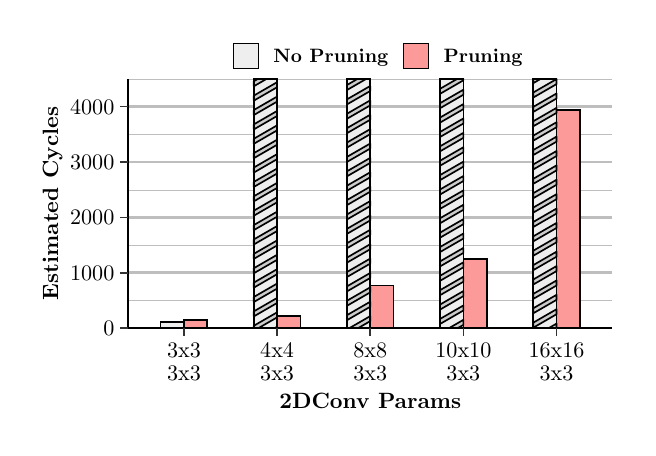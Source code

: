 % Created by tikzDevice version 0.12.4 on 2023-04-17 23:25:13
% !TEX encoding = UTF-8 Unicode
\begin{tikzpicture}[x=1pt,y=1pt]
\definecolor{fillColor}{RGB}{255,255,255}
\path[use as bounding box,fill=fillColor,fill opacity=0.00] (0,0) rectangle (216.81,144.54);
\begin{scope}
\path[clip] (  0.00,  0.00) rectangle (216.81,144.54);
\definecolor{drawColor}{RGB}{255,255,255}
\definecolor{fillColor}{RGB}{255,255,255}

\path[draw=drawColor,line width= 0.6pt,line join=round,line cap=round,fill=fillColor] (  0.00,  0.00) rectangle (216.81,144.54);
\end{scope}
\begin{scope}
\path[clip] ( 36.27, 35.98) rectangle (211.31,126.01);
\definecolor{fillColor}{RGB}{255,255,255}

\path[fill=fillColor] ( 36.27, 35.98) rectangle (211.31,126.01);
\definecolor{drawColor}{RGB}{190,190,190}

\path[draw=drawColor,line width= 0.1pt,line join=round] ( 36.27, 45.98) --
	(211.31, 45.98);

\path[draw=drawColor,line width= 0.1pt,line join=round] ( 36.27, 65.99) --
	(211.31, 65.99);

\path[draw=drawColor,line width= 0.1pt,line join=round] ( 36.27, 86.00) --
	(211.31, 86.00);

\path[draw=drawColor,line width= 0.1pt,line join=round] ( 36.27,106.00) --
	(211.31,106.00);

\path[draw=drawColor,line width= 0.1pt,line join=round] ( 36.27,126.01) --
	(211.31,126.01);

\path[draw=drawColor,line width= 1.0pt,line join=round] ( 36.27, 35.98) --
	(211.31, 35.98);

\path[draw=drawColor,line width= 1.0pt,line join=round] ( 36.27, 55.99) --
	(211.31, 55.99);

\path[draw=drawColor,line width= 1.0pt,line join=round] ( 36.27, 75.99) --
	(211.31, 75.99);

\path[draw=drawColor,line width= 1.0pt,line join=round] ( 36.27, 96.00) --
	(211.31, 96.00);

\path[draw=drawColor,line width= 1.0pt,line join=round] ( 36.27,116.00) --
	(211.31,116.00);
\definecolor{fillColor}{RGB}{238,238,238}

\path[fill=fillColor] ( 48.05, 35.98) rectangle ( 56.47, 38.08);
\definecolor{fillColor}{RGB}{251,154,153}

\path[fill=fillColor] ( 56.47, 35.98) rectangle ( 64.88, 38.84);
\definecolor{fillColor}{RGB}{238,238,238}

\path[fill=fillColor] ( 81.71, 35.98) rectangle ( 90.13,126.01);
\definecolor{fillColor}{RGB}{251,154,153}

\path[fill=fillColor] ( 90.13, 35.98) rectangle ( 98.55, 40.28);
\definecolor{fillColor}{RGB}{238,238,238}

\path[fill=fillColor] (115.38, 35.98) rectangle (123.79,126.01);
\definecolor{fillColor}{RGB}{251,154,153}

\path[fill=fillColor] (123.79, 35.98) rectangle (132.21, 51.37);
\definecolor{fillColor}{RGB}{238,238,238}

\path[fill=fillColor] (149.04, 35.98) rectangle (157.45,126.01);
\definecolor{fillColor}{RGB}{251,154,153}

\path[fill=fillColor] (157.45, 35.98) rectangle (165.87, 60.97);
\definecolor{fillColor}{RGB}{238,238,238}

\path[fill=fillColor] (182.70, 35.98) rectangle (191.11,126.01);
\definecolor{fillColor}{RGB}{251,154,153}

\path[fill=fillColor] (191.11, 35.98) rectangle (199.53,114.80);
\definecolor{drawColor}{RGB}{0,0,0}
\definecolor{fillColor}{gray}{0.80}

\path[draw=drawColor,line width= 0.6pt,line join=round,line cap=rect,fill=fillColor] ( 90.13, 36.48) --
	( 90.13, 35.98) --
	( 89.26, 35.98) --
	( 90.13, 36.48) --
	cycle;

\path[draw=drawColor,line width= 0.6pt,line join=round,line cap=rect,fill=fillColor] ( 90.13, 41.68) --
	( 90.13, 39.86) --
	( 83.41, 35.98) --
	( 81.71, 35.98) --
	( 81.71, 36.82) --
	( 90.13, 41.68) --
	cycle;

\path[draw=drawColor,line width= 0.6pt,line join=round,line cap=rect,fill=fillColor] ( 90.13, 46.88) --
	( 90.13, 45.06) --
	( 81.71, 40.20) --
	( 81.71, 42.02) --
	( 90.13, 46.88) --
	cycle;

\path[draw=drawColor,line width= 0.6pt,line join=round,line cap=rect,fill=fillColor] ( 90.13, 52.07) --
	( 90.13, 50.25) --
	( 81.71, 45.40) --
	( 81.71, 47.22) --
	( 90.13, 52.07) --
	cycle;

\path[draw=drawColor,line width= 0.6pt,line join=round,line cap=rect,fill=fillColor] ( 90.13, 57.27) --
	( 90.13, 55.45) --
	( 81.71, 50.59) --
	( 81.71, 52.41) --
	( 90.13, 57.27) --
	cycle;

\path[draw=drawColor,line width= 0.6pt,line join=round,line cap=rect,fill=fillColor] ( 90.13, 62.47) --
	( 90.13, 60.65) --
	( 81.71, 55.79) --
	( 81.71, 57.61) --
	( 90.13, 62.47) --
	cycle;

\path[draw=drawColor,line width= 0.6pt,line join=round,line cap=rect,fill=fillColor] ( 90.13, 67.67) --
	( 90.13, 65.85) --
	( 81.71, 60.99) --
	( 81.71, 62.81) --
	( 90.13, 67.67) --
	cycle;

\path[draw=drawColor,line width= 0.6pt,line join=round,line cap=rect,fill=fillColor] ( 90.13, 72.86) --
	( 90.13, 71.05) --
	( 81.71, 66.19) --
	( 81.71, 68.01) --
	( 90.13, 72.86) --
	cycle;

\path[draw=drawColor,line width= 0.6pt,line join=round,line cap=rect,fill=fillColor] ( 90.13, 78.06) --
	( 90.13, 76.24) --
	( 81.71, 71.38) --
	( 81.71, 73.20) --
	( 90.13, 78.06) --
	cycle;

\path[draw=drawColor,line width= 0.6pt,line join=round,line cap=rect,fill=fillColor] ( 90.13, 83.26) --
	( 90.13, 81.44) --
	( 81.71, 76.58) --
	( 81.71, 78.40) --
	( 90.13, 83.26) --
	cycle;

\path[draw=drawColor,line width= 0.6pt,line join=round,line cap=rect,fill=fillColor] ( 90.13, 88.46) --
	( 90.13, 86.64) --
	( 81.71, 81.78) --
	( 81.71, 83.60) --
	( 90.13, 88.46) --
	cycle;

\path[draw=drawColor,line width= 0.6pt,line join=round,line cap=rect,fill=fillColor] ( 90.13, 93.65) --
	( 90.13, 91.84) --
	( 81.71, 86.98) --
	( 81.71, 88.80) --
	( 90.13, 93.65) --
	cycle;

\path[draw=drawColor,line width= 0.6pt,line join=round,line cap=rect,fill=fillColor] ( 90.13, 98.85) --
	( 90.13, 97.03) --
	( 81.71, 92.17) --
	( 81.71, 93.99) --
	( 90.13, 98.85) --
	cycle;

\path[draw=drawColor,line width= 0.6pt,line join=round,line cap=rect,fill=fillColor] ( 90.13,104.05) --
	( 90.13,102.23) --
	( 81.71, 97.37) --
	( 81.71, 99.19) --
	( 90.13,104.05) --
	cycle;

\path[draw=drawColor,line width= 0.6pt,line join=round,line cap=rect,fill=fillColor] ( 90.13,109.25) --
	( 90.13,107.43) --
	( 81.71,102.57) --
	( 81.71,104.39) --
	( 90.13,109.25) --
	cycle;

\path[draw=drawColor,line width= 0.6pt,line join=round,line cap=rect,fill=fillColor] ( 90.13,114.45) --
	( 90.13,112.63) --
	( 81.71,107.77) --
	( 81.71,109.59) --
	( 90.13,114.45) --
	cycle;

\path[draw=drawColor,line width= 0.6pt,line join=round,line cap=rect,fill=fillColor] ( 90.13,119.64) --
	( 90.13,117.82) --
	( 81.71,112.96) --
	( 81.71,114.78) --
	( 90.13,119.64) --
	cycle;

\path[draw=drawColor,line width= 0.6pt,line join=round,line cap=rect,fill=fillColor] ( 90.13,124.84) --
	( 90.13,123.02) --
	( 81.71,118.16) --
	( 81.71,119.98) --
	( 90.13,124.84) --
	cycle;

\path[draw=drawColor,line width= 0.6pt,line join=round,line cap=rect,fill=fillColor] ( 83.15,126.01) --
	( 86.30,126.01) --
	( 81.71,123.36) --
	( 81.71,125.18) --
	( 83.15,126.01) --
	cycle;

\path[draw=drawColor,line width= 0.6pt,line join=round,line cap=rect,fill=fillColor] (123.79, 40.32) --
	(123.79, 38.50) --
	(119.42, 35.98) --
	(116.27, 35.98) --
	(123.79, 40.32) --
	cycle;

\path[draw=drawColor,line width= 0.6pt,line join=round,line cap=rect,fill=fillColor] (123.79, 45.52) --
	(123.79, 43.70) --
	(115.38, 38.84) --
	(115.38, 40.66) --
	(123.79, 45.52) --
	cycle;

\path[draw=drawColor,line width= 0.6pt,line join=round,line cap=rect,fill=fillColor] (123.79, 50.72) --
	(123.79, 48.90) --
	(115.38, 44.04) --
	(115.38, 45.86) --
	(123.79, 50.72) --
	cycle;

\path[draw=drawColor,line width= 0.6pt,line join=round,line cap=rect,fill=fillColor] (123.79, 55.92) --
	(123.79, 54.10) --
	(115.38, 49.24) --
	(115.38, 51.06) --
	(123.79, 55.92) --
	cycle;

\path[draw=drawColor,line width= 0.6pt,line join=round,line cap=rect,fill=fillColor] (123.79, 61.11) --
	(123.79, 59.29) --
	(115.38, 54.44) --
	(115.38, 56.25) --
	(123.79, 61.11) --
	cycle;

\path[draw=drawColor,line width= 0.6pt,line join=round,line cap=rect,fill=fillColor] (123.79, 66.31) --
	(123.79, 64.49) --
	(115.38, 59.63) --
	(115.38, 61.45) --
	(123.79, 66.31) --
	cycle;

\path[draw=drawColor,line width= 0.6pt,line join=round,line cap=rect,fill=fillColor] (123.79, 71.51) --
	(123.79, 69.69) --
	(115.38, 64.83) --
	(115.38, 66.65) --
	(123.79, 71.51) --
	cycle;

\path[draw=drawColor,line width= 0.6pt,line join=round,line cap=rect,fill=fillColor] (123.79, 76.71) --
	(123.79, 74.89) --
	(115.38, 70.03) --
	(115.38, 71.85) --
	(123.79, 76.71) --
	cycle;

\path[draw=drawColor,line width= 0.6pt,line join=round,line cap=rect,fill=fillColor] (123.79, 81.90) --
	(123.79, 80.08) --
	(115.38, 75.23) --
	(115.38, 77.04) --
	(123.79, 81.90) --
	cycle;

\path[draw=drawColor,line width= 0.6pt,line join=round,line cap=rect,fill=fillColor] (123.79, 87.10) --
	(123.79, 85.28) --
	(115.38, 80.42) --
	(115.38, 82.24) --
	(123.79, 87.10) --
	cycle;

\path[draw=drawColor,line width= 0.6pt,line join=round,line cap=rect,fill=fillColor] (123.79, 92.30) --
	(123.79, 90.48) --
	(115.38, 85.62) --
	(115.38, 87.44) --
	(123.79, 92.30) --
	cycle;

\path[draw=drawColor,line width= 0.6pt,line join=round,line cap=rect,fill=fillColor] (123.79, 97.50) --
	(123.79, 95.68) --
	(115.38, 90.82) --
	(115.38, 92.64) --
	(123.79, 97.50) --
	cycle;

\path[draw=drawColor,line width= 0.6pt,line join=round,line cap=rect,fill=fillColor] (123.79,102.69) --
	(123.79,100.87) --
	(115.38, 96.02) --
	(115.38, 97.84) --
	(123.79,102.69) --
	cycle;

\path[draw=drawColor,line width= 0.6pt,line join=round,line cap=rect,fill=fillColor] (123.79,107.89) --
	(123.79,106.07) --
	(115.38,101.21) --
	(115.38,103.03) --
	(123.79,107.89) --
	cycle;

\path[draw=drawColor,line width= 0.6pt,line join=round,line cap=rect,fill=fillColor] (123.79,113.09) --
	(123.79,111.27) --
	(115.38,106.41) --
	(115.38,108.23) --
	(123.79,113.09) --
	cycle;

\path[draw=drawColor,line width= 0.6pt,line join=round,line cap=rect,fill=fillColor] (123.79,118.29) --
	(123.79,116.47) --
	(115.38,111.61) --
	(115.38,113.43) --
	(123.79,118.29) --
	cycle;

\path[draw=drawColor,line width= 0.6pt,line join=round,line cap=rect,fill=fillColor] (123.79,123.48) --
	(123.79,121.66) --
	(115.38,116.81) --
	(115.38,118.63) --
	(123.79,123.48) --
	cycle;

\path[draw=drawColor,line width= 0.6pt,line join=round,line cap=rect,fill=fillColor] (119.16,126.01) --
	(122.31,126.01) --
	(115.38,122.00) --
	(115.38,123.82) --
	(119.16,126.01) --
	cycle;

\path[draw=drawColor,line width= 0.6pt,line join=round,line cap=rect,fill=fillColor] (157.45, 38.97) --
	(157.45, 37.15) --
	(155.43, 35.98) --
	(152.28, 35.98) --
	(157.45, 38.97) --
	cycle;

\path[draw=drawColor,line width= 0.6pt,line join=round,line cap=rect,fill=fillColor] (157.45, 44.16) --
	(157.45, 42.34) --
	(149.04, 37.49) --
	(149.04, 39.31) --
	(157.45, 44.16) --
	cycle;

\path[draw=drawColor,line width= 0.6pt,line join=round,line cap=rect,fill=fillColor] (157.45, 49.36) --
	(157.45, 47.54) --
	(149.04, 42.68) --
	(149.04, 44.50) --
	(157.45, 49.36) --
	cycle;

\path[draw=drawColor,line width= 0.6pt,line join=round,line cap=rect,fill=fillColor] (157.45, 54.56) --
	(157.45, 52.74) --
	(149.04, 47.88) --
	(149.04, 49.70) --
	(157.45, 54.56) --
	cycle;

\path[draw=drawColor,line width= 0.6pt,line join=round,line cap=rect,fill=fillColor] (157.45, 59.76) --
	(157.45, 57.94) --
	(149.04, 53.08) --
	(149.04, 54.90) --
	(157.45, 59.76) --
	cycle;

\path[draw=drawColor,line width= 0.6pt,line join=round,line cap=rect,fill=fillColor] (157.45, 64.95) --
	(157.45, 63.14) --
	(149.04, 58.28) --
	(149.04, 60.10) --
	(157.45, 64.95) --
	cycle;

\path[draw=drawColor,line width= 0.6pt,line join=round,line cap=rect,fill=fillColor] (157.45, 70.15) --
	(157.45, 68.33) --
	(149.04, 63.47) --
	(149.04, 65.29) --
	(157.45, 70.15) --
	cycle;

\path[draw=drawColor,line width= 0.6pt,line join=round,line cap=rect,fill=fillColor] (157.45, 75.35) --
	(157.45, 73.53) --
	(149.04, 68.67) --
	(149.04, 70.49) --
	(157.45, 75.35) --
	cycle;

\path[draw=drawColor,line width= 0.6pt,line join=round,line cap=rect,fill=fillColor] (157.45, 80.55) --
	(157.45, 78.73) --
	(149.04, 73.87) --
	(149.04, 75.69) --
	(157.45, 80.55) --
	cycle;

\path[draw=drawColor,line width= 0.6pt,line join=round,line cap=rect,fill=fillColor] (157.45, 85.74) --
	(157.45, 83.93) --
	(149.04, 79.07) --
	(149.04, 80.89) --
	(157.45, 85.74) --
	cycle;

\path[draw=drawColor,line width= 0.6pt,line join=round,line cap=rect,fill=fillColor] (157.45, 90.94) --
	(157.45, 89.12) --
	(149.04, 84.26) --
	(149.04, 86.08) --
	(157.45, 90.94) --
	cycle;

\path[draw=drawColor,line width= 0.6pt,line join=round,line cap=rect,fill=fillColor] (157.45, 96.14) --
	(157.45, 94.32) --
	(149.04, 89.46) --
	(149.04, 91.28) --
	(157.45, 96.14) --
	cycle;

\path[draw=drawColor,line width= 0.6pt,line join=round,line cap=rect,fill=fillColor] (157.45,101.34) --
	(157.45, 99.52) --
	(149.04, 94.66) --
	(149.04, 96.48) --
	(157.45,101.34) --
	cycle;

\path[draw=drawColor,line width= 0.6pt,line join=round,line cap=rect,fill=fillColor] (157.45,106.54) --
	(157.45,104.72) --
	(149.04, 99.86) --
	(149.04,101.68) --
	(157.45,106.54) --
	cycle;

\path[draw=drawColor,line width= 0.6pt,line join=round,line cap=rect,fill=fillColor] (157.45,111.73) --
	(157.45,109.91) --
	(149.04,105.05) --
	(149.04,106.87) --
	(157.45,111.73) --
	cycle;

\path[draw=drawColor,line width= 0.6pt,line join=round,line cap=rect,fill=fillColor] (157.45,116.93) --
	(157.45,115.11) --
	(149.04,110.25) --
	(149.04,112.07) --
	(157.45,116.93) --
	cycle;

\path[draw=drawColor,line width= 0.6pt,line join=round,line cap=rect,fill=fillColor] (157.45,122.13) --
	(157.45,120.31) --
	(149.04,115.45) --
	(149.04,117.27) --
	(157.45,122.13) --
	cycle;

\path[draw=drawColor,line width= 0.6pt,line join=round,line cap=rect,fill=fillColor] (155.17,126.01) --
	(157.45,126.01) --
	(157.45,125.51) --
	(149.04,120.65) --
	(149.04,122.47) --
	(155.17,126.01) --
	cycle;

\path[draw=drawColor,line width= 0.6pt,line join=round,line cap=rect,fill=fillColor] (149.04,125.85) --
	(149.04,126.01) --
	(149.32,126.01) --
	(149.04,125.85) --
	cycle;

\path[draw=drawColor,line width= 0.6pt,line join=round,line cap=rect,fill=fillColor] (191.11, 37.61) --
	(191.11, 35.98) --
	(188.29, 35.98) --
	(191.11, 37.61) --
	cycle;

\path[draw=drawColor,line width= 0.6pt,line join=round,line cap=rect,fill=fillColor] (191.11, 42.81) --
	(191.11, 40.99) --
	(182.70, 36.13) --
	(182.70, 37.95) --
	(191.11, 42.81) --
	cycle;

\path[draw=drawColor,line width= 0.6pt,line join=round,line cap=rect,fill=fillColor] (191.11, 48.01) --
	(191.11, 46.19) --
	(182.70, 41.33) --
	(182.70, 43.15) --
	(191.11, 48.01) --
	cycle;

\path[draw=drawColor,line width= 0.6pt,line join=round,line cap=rect,fill=fillColor] (191.11, 53.20) --
	(191.11, 51.38) --
	(182.70, 46.53) --
	(182.70, 48.34) --
	(191.11, 53.20) --
	cycle;

\path[draw=drawColor,line width= 0.6pt,line join=round,line cap=rect,fill=fillColor] (191.11, 58.40) --
	(191.11, 56.58) --
	(182.70, 51.72) --
	(182.70, 53.54) --
	(191.11, 58.40) --
	cycle;

\path[draw=drawColor,line width= 0.6pt,line join=round,line cap=rect,fill=fillColor] (191.11, 63.60) --
	(191.11, 61.78) --
	(182.70, 56.92) --
	(182.70, 58.74) --
	(191.11, 63.60) --
	cycle;

\path[draw=drawColor,line width= 0.6pt,line join=round,line cap=rect,fill=fillColor] (191.11, 68.80) --
	(191.11, 66.98) --
	(182.70, 62.12) --
	(182.70, 63.94) --
	(191.11, 68.80) --
	cycle;

\path[draw=drawColor,line width= 0.6pt,line join=round,line cap=rect,fill=fillColor] (191.11, 73.99) --
	(191.11, 72.17) --
	(182.70, 67.32) --
	(182.70, 69.13) --
	(191.11, 73.99) --
	cycle;

\path[draw=drawColor,line width= 0.6pt,line join=round,line cap=rect,fill=fillColor] (191.11, 79.19) --
	(191.11, 77.37) --
	(182.70, 72.51) --
	(182.70, 74.33) --
	(191.11, 79.19) --
	cycle;

\path[draw=drawColor,line width= 0.6pt,line join=round,line cap=rect,fill=fillColor] (191.11, 84.39) --
	(191.11, 82.57) --
	(182.70, 77.71) --
	(182.70, 79.53) --
	(191.11, 84.39) --
	cycle;

\path[draw=drawColor,line width= 0.6pt,line join=round,line cap=rect,fill=fillColor] (191.11, 89.59) --
	(191.11, 87.77) --
	(182.70, 82.91) --
	(182.70, 84.73) --
	(191.11, 89.59) --
	cycle;

\path[draw=drawColor,line width= 0.6pt,line join=round,line cap=rect,fill=fillColor] (191.11, 94.78) --
	(191.11, 92.96) --
	(182.70, 88.11) --
	(182.70, 89.93) --
	(191.11, 94.78) --
	cycle;

\path[draw=drawColor,line width= 0.6pt,line join=round,line cap=rect,fill=fillColor] (191.11, 99.98) --
	(191.11, 98.16) --
	(182.70, 93.30) --
	(182.70, 95.12) --
	(191.11, 99.98) --
	cycle;

\path[draw=drawColor,line width= 0.6pt,line join=round,line cap=rect,fill=fillColor] (191.11,105.18) --
	(191.11,103.36) --
	(182.70, 98.50) --
	(182.70,100.32) --
	(191.11,105.18) --
	cycle;

\path[draw=drawColor,line width= 0.6pt,line join=round,line cap=rect,fill=fillColor] (191.11,110.38) --
	(191.11,108.56) --
	(182.70,103.70) --
	(182.70,105.52) --
	(191.11,110.38) --
	cycle;

\path[draw=drawColor,line width= 0.6pt,line join=round,line cap=rect,fill=fillColor] (191.11,115.57) --
	(191.11,113.75) --
	(182.70,108.90) --
	(182.70,110.72) --
	(191.11,115.57) --
	cycle;

\path[draw=drawColor,line width= 0.6pt,line join=round,line cap=rect,fill=fillColor] (191.11,120.77) --
	(191.11,118.95) --
	(182.70,114.09) --
	(182.70,115.91) --
	(191.11,120.77) --
	cycle;

\path[draw=drawColor,line width= 0.6pt,line join=round,line cap=rect,fill=fillColor] (191.11,125.97) --
	(191.11,124.15) --
	(182.70,119.29) --
	(182.70,121.11) --
	(191.11,125.97) --
	cycle;

\path[draw=drawColor,line width= 0.6pt,line join=round,line cap=rect,fill=fillColor] (182.70,124.49) --
	(182.70,126.01) --
	(185.33,126.01) --
	(182.70,124.49) --
	cycle;

\path[draw=drawColor,line width= 0.6pt,line cap=rect] ( 48.05, 35.98) rectangle ( 56.47, 38.08);

\path[draw=drawColor,line width= 0.6pt,line cap=rect] ( 56.47, 35.98) rectangle ( 64.88, 38.84);

\path[draw=drawColor,line width= 0.6pt,line cap=rect] ( 81.71, 35.98) rectangle ( 90.13,126.01);

\path[draw=drawColor,line width= 0.6pt,line cap=rect] ( 90.13, 35.98) rectangle ( 98.55, 40.28);

\path[draw=drawColor,line width= 0.6pt,line cap=rect] (115.38, 35.98) rectangle (123.79,126.01);

\path[draw=drawColor,line width= 0.6pt,line cap=rect] (123.79, 35.98) rectangle (132.21, 51.37);

\path[draw=drawColor,line width= 0.6pt,line cap=rect] (149.04, 35.98) rectangle (157.45,126.01);

\path[draw=drawColor,line width= 0.6pt,line cap=rect] (157.45, 35.98) rectangle (165.87, 60.97);

\path[draw=drawColor,line width= 0.6pt,line cap=rect] (182.70, 35.98) rectangle (191.11,126.01);

\path[draw=drawColor,line width= 0.6pt,line cap=rect] (191.11, 35.98) rectangle (199.53,114.80);
\end{scope}
\begin{scope}
\path[clip] (  0.00,  0.00) rectangle (216.81,144.54);
\definecolor{drawColor}{RGB}{0,0,0}

\path[draw=drawColor,line width= 0.6pt,line join=round] ( 36.27, 35.98) --
	( 36.27,126.01);
\end{scope}
\begin{scope}
\path[clip] (  0.00,  0.00) rectangle (216.81,144.54);
\definecolor{drawColor}{RGB}{0,0,0}

\node[text=drawColor,anchor=base east,inner sep=0pt, outer sep=0pt, scale=  0.80] at ( 31.32, 33.23) {0};

\node[text=drawColor,anchor=base east,inner sep=0pt, outer sep=0pt, scale=  0.80] at ( 31.32, 53.23) {1000};

\node[text=drawColor,anchor=base east,inner sep=0pt, outer sep=0pt, scale=  0.80] at ( 31.32, 73.24) {2000};

\node[text=drawColor,anchor=base east,inner sep=0pt, outer sep=0pt, scale=  0.80] at ( 31.32, 93.24) {3000};

\node[text=drawColor,anchor=base east,inner sep=0pt, outer sep=0pt, scale=  0.80] at ( 31.32,113.25) {4000};
\end{scope}
\begin{scope}
\path[clip] (  0.00,  0.00) rectangle (216.81,144.54);
\definecolor{drawColor}{gray}{0.20}

\path[draw=drawColor,line width= 0.6pt,line join=round] ( 33.52, 35.98) --
	( 36.27, 35.98);

\path[draw=drawColor,line width= 0.6pt,line join=round] ( 33.52, 55.99) --
	( 36.27, 55.99);

\path[draw=drawColor,line width= 0.6pt,line join=round] ( 33.52, 75.99) --
	( 36.27, 75.99);

\path[draw=drawColor,line width= 0.6pt,line join=round] ( 33.52, 96.00) --
	( 36.27, 96.00);

\path[draw=drawColor,line width= 0.6pt,line join=round] ( 33.52,116.00) --
	( 36.27,116.00);
\end{scope}
\begin{scope}
\path[clip] (  0.00,  0.00) rectangle (216.81,144.54);
\definecolor{drawColor}{RGB}{0,0,0}

\path[draw=drawColor,line width= 0.6pt,line join=round] ( 36.27, 35.98) --
	(211.31, 35.98);
\end{scope}
\begin{scope}
\path[clip] (  0.00,  0.00) rectangle (216.81,144.54);
\definecolor{drawColor}{gray}{0.20}

\path[draw=drawColor,line width= 0.6pt,line join=round] ( 56.47, 33.23) --
	( 56.47, 35.98);

\path[draw=drawColor,line width= 0.6pt,line join=round] ( 90.13, 33.23) --
	( 90.13, 35.98);

\path[draw=drawColor,line width= 0.6pt,line join=round] (123.79, 33.23) --
	(123.79, 35.98);

\path[draw=drawColor,line width= 0.6pt,line join=round] (157.45, 33.23) --
	(157.45, 35.98);

\path[draw=drawColor,line width= 0.6pt,line join=round] (191.11, 33.23) --
	(191.11, 35.98);
\end{scope}
\begin{scope}
\path[clip] (  0.00,  0.00) rectangle (216.81,144.54);
\definecolor{drawColor}{RGB}{0,0,0}

\node[text=drawColor,anchor=base,inner sep=0pt, outer sep=0pt, scale=  0.80] at ( 56.47, 25.52) {3x3};

\node[text=drawColor,anchor=base,inner sep=0pt, outer sep=0pt, scale=  0.80] at ( 56.47, 16.88) {3x3};

\node[text=drawColor,anchor=base,inner sep=0pt, outer sep=0pt, scale=  0.80] at ( 90.13, 25.52) {4x4};

\node[text=drawColor,anchor=base,inner sep=0pt, outer sep=0pt, scale=  0.80] at ( 90.13, 16.88) {3x3};

\node[text=drawColor,anchor=base,inner sep=0pt, outer sep=0pt, scale=  0.80] at (123.79, 25.52) {8x8};

\node[text=drawColor,anchor=base,inner sep=0pt, outer sep=0pt, scale=  0.80] at (123.79, 16.88) {3x3};

\node[text=drawColor,anchor=base,inner sep=0pt, outer sep=0pt, scale=  0.80] at (157.45, 25.52) {10x10};

\node[text=drawColor,anchor=base,inner sep=0pt, outer sep=0pt, scale=  0.80] at (157.45, 16.88) {3x3};

\node[text=drawColor,anchor=base,inner sep=0pt, outer sep=0pt, scale=  0.80] at (191.11, 25.52) {16x16};

\node[text=drawColor,anchor=base,inner sep=0pt, outer sep=0pt, scale=  0.80] at (191.11, 16.88) {3x3};
\end{scope}
\begin{scope}
\path[clip] (  0.00,  0.00) rectangle (216.81,144.54);
\definecolor{drawColor}{RGB}{0,0,0}

\node[text=drawColor,anchor=base,inner sep=0pt, outer sep=0pt, scale=  0.80] at (123.79,  7.06) {\bfseries 2DConv Params};
\end{scope}
\begin{scope}
\path[clip] (  0.00,  0.00) rectangle (216.81,144.54);
\definecolor{drawColor}{RGB}{0,0,0}

\node[text=drawColor,rotate= 90.00,anchor=base,inner sep=0pt, outer sep=0pt, scale=  0.80] at ( 11.02, 80.99) {\bfseries Estimated Cycles};
\end{scope}
\begin{scope}
\path[clip] (  0.00,  0.00) rectangle (216.81,144.54);
\definecolor{fillColor}{RGB}{238,238,238}

\path[fill=fillColor] ( 74.27,130.01) rectangle ( 83.30,139.04);
\definecolor{drawColor}{RGB}{0,0,0}

\path[draw=drawColor,line width= 0.2pt,line cap=rect] ( 74.27,130.01) rectangle ( 83.30,139.04);
\end{scope}
\begin{scope}
\path[clip] (  0.00,  0.00) rectangle (216.81,144.54);
\definecolor{fillColor}{RGB}{251,154,153}

\path[fill=fillColor] (135.79,130.01) rectangle (144.83,139.04);
\definecolor{drawColor}{RGB}{0,0,0}

\path[draw=drawColor,line width= 0.2pt,line cap=rect] (135.79,130.01) rectangle (144.83,139.04);
\end{scope}
\begin{scope}
\path[clip] (  0.00,  0.00) rectangle (216.81,144.54);
\definecolor{drawColor}{RGB}{0,0,0}

\node[text=drawColor,anchor=base west,inner sep=0pt, outer sep=0pt, scale=  0.70] at ( 88.80,132.11) {\bfseries No Pruning};
\end{scope}
\begin{scope}
\path[clip] (  0.00,  0.00) rectangle (216.81,144.54);
\definecolor{drawColor}{RGB}{0,0,0}

\node[text=drawColor,anchor=base west,inner sep=0pt, outer sep=0pt, scale=  0.70] at (150.33,132.11) {\bfseries Pruning};
\end{scope}
\end{tikzpicture}
